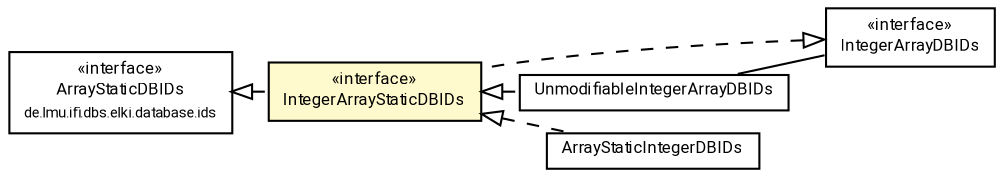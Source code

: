#!/usr/local/bin/dot
#
# Class diagram 
# Generated by UMLGraph version R5_7_2-60-g0e99a6 (http://www.spinellis.gr/umlgraph/)
#

digraph G {
	graph [fontnames="svg"]
	edge [fontname="Roboto",fontsize=7,labelfontname="Roboto",labelfontsize=7,color="black"];
	node [fontname="Roboto",fontcolor="black",fontsize=8,shape=plaintext,margin=0,width=0,height=0];
	nodesep=0.15;
	ranksep=0.25;
	rankdir=LR;
	// de.lmu.ifi.dbs.elki.database.ids.ArrayStaticDBIDs
	c5327314 [label=<<table title="de.lmu.ifi.dbs.elki.database.ids.ArrayStaticDBIDs" border="0" cellborder="1" cellspacing="0" cellpadding="2" href="../ArrayStaticDBIDs.html" target="_parent">
		<tr><td><table border="0" cellspacing="0" cellpadding="1">
		<tr><td align="center" balign="center"> &#171;interface&#187; </td></tr>
		<tr><td align="center" balign="center"> <font face="Roboto">ArrayStaticDBIDs</font> </td></tr>
		<tr><td align="center" balign="center"> <font face="Roboto" point-size="7.0">de.lmu.ifi.dbs.elki.database.ids</font> </td></tr>
		</table></td></tr>
		</table>>, URL="../ArrayStaticDBIDs.html"];
	// de.lmu.ifi.dbs.elki.database.ids.integer.UnmodifiableIntegerArrayDBIDs
	c5327371 [label=<<table title="de.lmu.ifi.dbs.elki.database.ids.integer.UnmodifiableIntegerArrayDBIDs" border="0" cellborder="1" cellspacing="0" cellpadding="2" href="UnmodifiableIntegerArrayDBIDs.html" target="_parent">
		<tr><td><table border="0" cellspacing="0" cellpadding="1">
		<tr><td align="center" balign="center"> <font face="Roboto">UnmodifiableIntegerArrayDBIDs</font> </td></tr>
		</table></td></tr>
		</table>>, URL="UnmodifiableIntegerArrayDBIDs.html"];
	// de.lmu.ifi.dbs.elki.database.ids.integer.ArrayStaticIntegerDBIDs
	c5327384 [label=<<table title="de.lmu.ifi.dbs.elki.database.ids.integer.ArrayStaticIntegerDBIDs" border="0" cellborder="1" cellspacing="0" cellpadding="2" href="ArrayStaticIntegerDBIDs.html" target="_parent">
		<tr><td><table border="0" cellspacing="0" cellpadding="1">
		<tr><td align="center" balign="center"> <font face="Roboto">ArrayStaticIntegerDBIDs</font> </td></tr>
		</table></td></tr>
		</table>>, URL="ArrayStaticIntegerDBIDs.html"];
	// de.lmu.ifi.dbs.elki.database.ids.integer.IntegerArrayDBIDs
	c5327396 [label=<<table title="de.lmu.ifi.dbs.elki.database.ids.integer.IntegerArrayDBIDs" border="0" cellborder="1" cellspacing="0" cellpadding="2" href="IntegerArrayDBIDs.html" target="_parent">
		<tr><td><table border="0" cellspacing="0" cellpadding="1">
		<tr><td align="center" balign="center"> &#171;interface&#187; </td></tr>
		<tr><td align="center" balign="center"> <font face="Roboto">IntegerArrayDBIDs</font> </td></tr>
		</table></td></tr>
		</table>>, URL="IntegerArrayDBIDs.html"];
	// de.lmu.ifi.dbs.elki.database.ids.integer.IntegerArrayStaticDBIDs
	c5327401 [label=<<table title="de.lmu.ifi.dbs.elki.database.ids.integer.IntegerArrayStaticDBIDs" border="0" cellborder="1" cellspacing="0" cellpadding="2" bgcolor="lemonChiffon" href="IntegerArrayStaticDBIDs.html" target="_parent">
		<tr><td><table border="0" cellspacing="0" cellpadding="1">
		<tr><td align="center" balign="center"> &#171;interface&#187; </td></tr>
		<tr><td align="center" balign="center"> <font face="Roboto">IntegerArrayStaticDBIDs</font> </td></tr>
		</table></td></tr>
		</table>>, URL="IntegerArrayStaticDBIDs.html"];
	// de.lmu.ifi.dbs.elki.database.ids.integer.UnmodifiableIntegerArrayDBIDs implements de.lmu.ifi.dbs.elki.database.ids.integer.IntegerArrayStaticDBIDs
	c5327401 -> c5327371 [arrowtail=empty,style=dashed,dir=back,weight=9];
	// de.lmu.ifi.dbs.elki.database.ids.integer.UnmodifiableIntegerArrayDBIDs assoc de.lmu.ifi.dbs.elki.database.ids.integer.IntegerArrayDBIDs
	c5327371 -> c5327396 [arrowhead=none,weight=2];
	// de.lmu.ifi.dbs.elki.database.ids.integer.ArrayStaticIntegerDBIDs implements de.lmu.ifi.dbs.elki.database.ids.integer.IntegerArrayStaticDBIDs
	c5327401 -> c5327384 [arrowtail=empty,style=dashed,dir=back,weight=9];
	// de.lmu.ifi.dbs.elki.database.ids.integer.IntegerArrayStaticDBIDs implements de.lmu.ifi.dbs.elki.database.ids.ArrayStaticDBIDs
	c5327314 -> c5327401 [arrowtail=empty,style=dashed,dir=back,weight=9];
	// de.lmu.ifi.dbs.elki.database.ids.integer.IntegerArrayStaticDBIDs implements de.lmu.ifi.dbs.elki.database.ids.integer.IntegerArrayDBIDs
	c5327396 -> c5327401 [arrowtail=empty,style=dashed,dir=back,weight=9];
}

